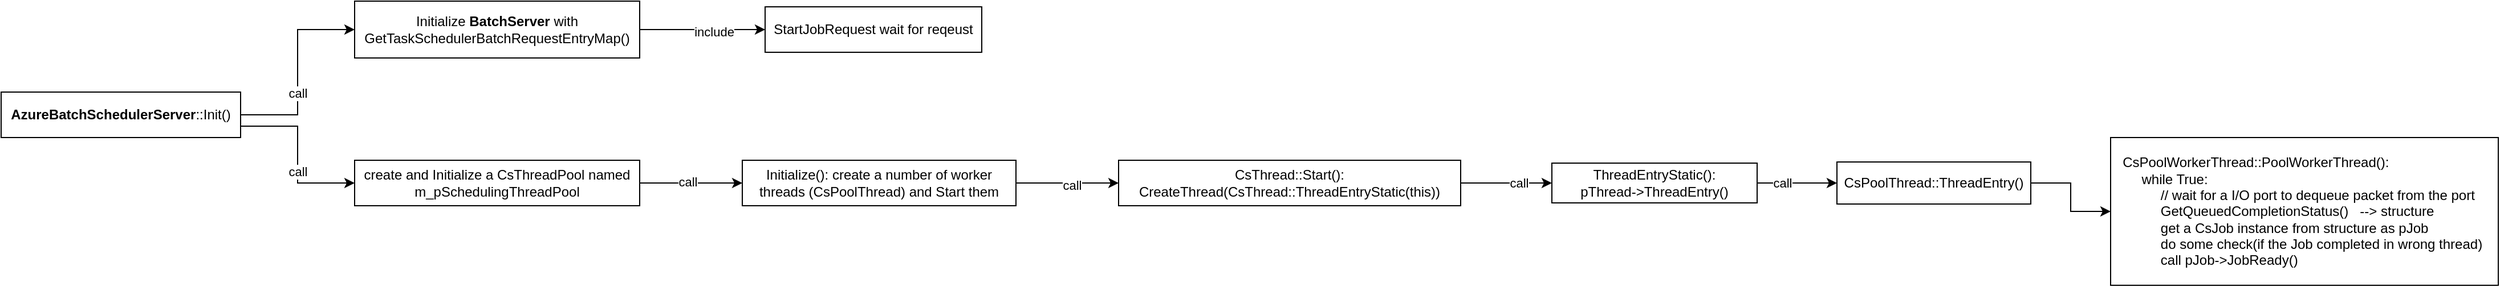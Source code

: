 <mxfile version="13.5.9" type="github">
  <diagram id="_Wyn0VRjI95g4QghFRCT" name="Page-1">
    <mxGraphModel dx="2249" dy="762" grid="1" gridSize="10" guides="1" tooltips="1" connect="1" arrows="1" fold="1" page="1" pageScale="1" pageWidth="827" pageHeight="1169" math="0" shadow="0">
      <root>
        <mxCell id="0" />
        <mxCell id="1" parent="0" />
        <mxCell id="k2qnH3VMKm6xaQe6MWwI-4" style="edgeStyle=orthogonalEdgeStyle;rounded=0;orthogonalLoop=1;jettySize=auto;html=1;exitX=1;exitY=0.5;exitDx=0;exitDy=0;entryX=0;entryY=0.5;entryDx=0;entryDy=0;" edge="1" parent="1" source="k2qnH3VMKm6xaQe6MWwI-1" target="k2qnH3VMKm6xaQe6MWwI-2">
          <mxGeometry relative="1" as="geometry" />
        </mxCell>
        <mxCell id="k2qnH3VMKm6xaQe6MWwI-5" value="call" style="edgeLabel;html=1;align=center;verticalAlign=middle;resizable=0;points=[];" vertex="1" connectable="0" parent="k2qnH3VMKm6xaQe6MWwI-4">
          <mxGeometry x="-0.213" relative="1" as="geometry">
            <mxPoint as="offset" />
          </mxGeometry>
        </mxCell>
        <mxCell id="k2qnH3VMKm6xaQe6MWwI-9" style="edgeStyle=orthogonalEdgeStyle;rounded=0;orthogonalLoop=1;jettySize=auto;html=1;exitX=1;exitY=0.75;exitDx=0;exitDy=0;entryX=0;entryY=0.5;entryDx=0;entryDy=0;" edge="1" parent="1" source="k2qnH3VMKm6xaQe6MWwI-1" target="k2qnH3VMKm6xaQe6MWwI-8">
          <mxGeometry relative="1" as="geometry">
            <Array as="points">
              <mxPoint x="-80" y="240" />
              <mxPoint x="-80" y="290" />
            </Array>
          </mxGeometry>
        </mxCell>
        <mxCell id="k2qnH3VMKm6xaQe6MWwI-11" value="call" style="edgeLabel;html=1;align=center;verticalAlign=middle;resizable=0;points=[];" vertex="1" connectable="0" parent="k2qnH3VMKm6xaQe6MWwI-9">
          <mxGeometry x="0.2" relative="1" as="geometry">
            <mxPoint as="offset" />
          </mxGeometry>
        </mxCell>
        <mxCell id="k2qnH3VMKm6xaQe6MWwI-1" value="&lt;b&gt;AzureBatchSchedulerServer&lt;/b&gt;::Init()" style="rounded=0;whiteSpace=wrap;html=1;" vertex="1" parent="1">
          <mxGeometry x="-340" y="210" width="210" height="40" as="geometry" />
        </mxCell>
        <mxCell id="k2qnH3VMKm6xaQe6MWwI-6" style="edgeStyle=orthogonalEdgeStyle;rounded=0;orthogonalLoop=1;jettySize=auto;html=1;exitX=1;exitY=0.5;exitDx=0;exitDy=0;entryX=0;entryY=0.5;entryDx=0;entryDy=0;" edge="1" parent="1" source="k2qnH3VMKm6xaQe6MWwI-2" target="k2qnH3VMKm6xaQe6MWwI-3">
          <mxGeometry relative="1" as="geometry" />
        </mxCell>
        <mxCell id="k2qnH3VMKm6xaQe6MWwI-7" value="include" style="edgeLabel;html=1;align=center;verticalAlign=middle;resizable=0;points=[];" vertex="1" connectable="0" parent="k2qnH3VMKm6xaQe6MWwI-6">
          <mxGeometry x="0.185" y="-2" relative="1" as="geometry">
            <mxPoint as="offset" />
          </mxGeometry>
        </mxCell>
        <mxCell id="k2qnH3VMKm6xaQe6MWwI-2" value="Initialize &lt;b&gt;BatchServer&lt;/b&gt; with GetTaskSchedulerBatchRequestEntryMap()" style="rounded=0;whiteSpace=wrap;html=1;" vertex="1" parent="1">
          <mxGeometry x="-30" y="130" width="250" height="50" as="geometry" />
        </mxCell>
        <mxCell id="k2qnH3VMKm6xaQe6MWwI-3" value="StartJobRequest wait for reqeust" style="rounded=0;whiteSpace=wrap;html=1;" vertex="1" parent="1">
          <mxGeometry x="330" y="135" width="190" height="40" as="geometry" />
        </mxCell>
        <mxCell id="k2qnH3VMKm6xaQe6MWwI-8" value="create and Initialize a CsThreadPool named m_pSchedulingThreadPool" style="rounded=0;whiteSpace=wrap;html=1;" vertex="1" parent="1">
          <mxGeometry x="-30" y="270" width="250" height="40" as="geometry" />
        </mxCell>
        <mxCell id="k2qnH3VMKm6xaQe6MWwI-19" style="edgeStyle=orthogonalEdgeStyle;rounded=0;orthogonalLoop=1;jettySize=auto;html=1;exitX=1;exitY=0.5;exitDx=0;exitDy=0;" edge="1" parent="1" source="k2qnH3VMKm6xaQe6MWwI-12" target="k2qnH3VMKm6xaQe6MWwI-17">
          <mxGeometry relative="1" as="geometry" />
        </mxCell>
        <mxCell id="k2qnH3VMKm6xaQe6MWwI-20" value="call" style="edgeLabel;html=1;align=center;verticalAlign=middle;resizable=0;points=[];" vertex="1" connectable="0" parent="k2qnH3VMKm6xaQe6MWwI-19">
          <mxGeometry x="0.078" y="-2" relative="1" as="geometry">
            <mxPoint as="offset" />
          </mxGeometry>
        </mxCell>
        <mxCell id="k2qnH3VMKm6xaQe6MWwI-12" value="Initialize(): create a number of worker threads (CsPoolThread) and Start them" style="rounded=0;whiteSpace=wrap;html=1;" vertex="1" parent="1">
          <mxGeometry x="310" y="270" width="240" height="40" as="geometry" />
        </mxCell>
        <mxCell id="k2qnH3VMKm6xaQe6MWwI-13" style="edgeStyle=orthogonalEdgeStyle;rounded=0;orthogonalLoop=1;jettySize=auto;html=1;exitX=1;exitY=0.5;exitDx=0;exitDy=0;entryX=0;entryY=0.5;entryDx=0;entryDy=0;" edge="1" parent="1" source="k2qnH3VMKm6xaQe6MWwI-8" target="k2qnH3VMKm6xaQe6MWwI-12">
          <mxGeometry relative="1" as="geometry">
            <Array as="points">
              <mxPoint x="270" y="290" />
              <mxPoint x="270" y="290" />
            </Array>
          </mxGeometry>
        </mxCell>
        <mxCell id="k2qnH3VMKm6xaQe6MWwI-16" value="call" style="edgeLabel;html=1;align=center;verticalAlign=middle;resizable=0;points=[];" vertex="1" connectable="0" parent="k2qnH3VMKm6xaQe6MWwI-13">
          <mxGeometry x="-0.081" y="1" relative="1" as="geometry">
            <mxPoint as="offset" />
          </mxGeometry>
        </mxCell>
        <mxCell id="k2qnH3VMKm6xaQe6MWwI-22" style="edgeStyle=orthogonalEdgeStyle;rounded=0;orthogonalLoop=1;jettySize=auto;html=1;exitX=1;exitY=0.5;exitDx=0;exitDy=0;" edge="1" parent="1" source="k2qnH3VMKm6xaQe6MWwI-17" target="k2qnH3VMKm6xaQe6MWwI-21">
          <mxGeometry relative="1" as="geometry" />
        </mxCell>
        <mxCell id="k2qnH3VMKm6xaQe6MWwI-23" value="call" style="edgeLabel;html=1;align=center;verticalAlign=middle;resizable=0;points=[];" vertex="1" connectable="0" parent="k2qnH3VMKm6xaQe6MWwI-22">
          <mxGeometry x="0.267" relative="1" as="geometry">
            <mxPoint as="offset" />
          </mxGeometry>
        </mxCell>
        <mxCell id="k2qnH3VMKm6xaQe6MWwI-17" value="CsThread::Start(): CreateThread(CsThread::ThreadEntryStatic(this))" style="rounded=0;whiteSpace=wrap;html=1;" vertex="1" parent="1">
          <mxGeometry x="640" y="270" width="300" height="40" as="geometry" />
        </mxCell>
        <mxCell id="k2qnH3VMKm6xaQe6MWwI-25" style="edgeStyle=orthogonalEdgeStyle;rounded=0;orthogonalLoop=1;jettySize=auto;html=1;exitX=1;exitY=0.5;exitDx=0;exitDy=0;entryX=0;entryY=0.5;entryDx=0;entryDy=0;" edge="1" parent="1" source="k2qnH3VMKm6xaQe6MWwI-21" target="k2qnH3VMKm6xaQe6MWwI-24">
          <mxGeometry relative="1" as="geometry" />
        </mxCell>
        <mxCell id="k2qnH3VMKm6xaQe6MWwI-26" value="call" style="edgeLabel;html=1;align=center;verticalAlign=middle;resizable=0;points=[];" vertex="1" connectable="0" parent="k2qnH3VMKm6xaQe6MWwI-25">
          <mxGeometry x="-0.375" relative="1" as="geometry">
            <mxPoint as="offset" />
          </mxGeometry>
        </mxCell>
        <mxCell id="k2qnH3VMKm6xaQe6MWwI-21" value="ThreadEntryStatic():&lt;br&gt;pThread-&amp;gt;ThreadEntry()" style="rounded=0;whiteSpace=wrap;html=1;" vertex="1" parent="1">
          <mxGeometry x="1020" y="272.5" width="180" height="35" as="geometry" />
        </mxCell>
        <mxCell id="k2qnH3VMKm6xaQe6MWwI-28" style="edgeStyle=orthogonalEdgeStyle;rounded=0;orthogonalLoop=1;jettySize=auto;html=1;exitX=1;exitY=0.5;exitDx=0;exitDy=0;" edge="1" parent="1" source="k2qnH3VMKm6xaQe6MWwI-24" target="k2qnH3VMKm6xaQe6MWwI-27">
          <mxGeometry relative="1" as="geometry" />
        </mxCell>
        <mxCell id="k2qnH3VMKm6xaQe6MWwI-24" value="CsPoolThread::ThreadEntry()" style="rounded=0;whiteSpace=wrap;html=1;" vertex="1" parent="1">
          <mxGeometry x="1270" y="271.5" width="170" height="37" as="geometry" />
        </mxCell>
        <mxCell id="k2qnH3VMKm6xaQe6MWwI-27" value="&lt;div style=&quot;text-align: left&quot;&gt;&lt;span&gt;CsPoolWorkerThread::PoolWorkerThread():&amp;nbsp;&lt;/span&gt;&lt;/div&gt;&lt;div style=&quot;text-align: left&quot;&gt;&lt;span&gt;&amp;nbsp; &amp;nbsp; &amp;nbsp;while True:&amp;nbsp;&lt;/span&gt;&lt;/div&gt;&lt;div style=&quot;text-align: left&quot;&gt;&lt;span&gt;&amp;nbsp; &amp;nbsp; &amp;nbsp; &amp;nbsp; &amp;nbsp; // wait for a I/O port to dequeue packet from the port&lt;/span&gt;&lt;/div&gt;&lt;div style=&quot;text-align: left&quot;&gt;&lt;span&gt;&amp;nbsp; &amp;nbsp; &amp;nbsp; &amp;nbsp; &amp;nbsp; GetQueuedCompletionStatus()&amp;nbsp; &amp;nbsp;--&amp;gt; structure&amp;nbsp;&lt;/span&gt;&lt;/div&gt;&lt;div style=&quot;text-align: left&quot;&gt;&lt;span&gt;&amp;nbsp; &amp;nbsp; &amp;nbsp; &amp;nbsp; &amp;nbsp; get a CsJob instance from structure as pJob&amp;nbsp;&lt;/span&gt;&lt;/div&gt;&lt;div style=&quot;text-align: left&quot;&gt;&lt;span&gt;&amp;nbsp; &amp;nbsp; &amp;nbsp; &amp;nbsp; &amp;nbsp; do some check(if the Job completed in wrong thread)&amp;nbsp;&lt;/span&gt;&lt;/div&gt;&lt;div style=&quot;text-align: left&quot;&gt;&lt;span&gt;&amp;nbsp; &amp;nbsp; &amp;nbsp; &amp;nbsp; &amp;nbsp; call pJob-&amp;gt;JobReady()&lt;/span&gt;&lt;/div&gt;" style="rounded=0;whiteSpace=wrap;html=1;" vertex="1" parent="1">
          <mxGeometry x="1510" y="250" width="340" height="130" as="geometry" />
        </mxCell>
      </root>
    </mxGraphModel>
  </diagram>
</mxfile>
